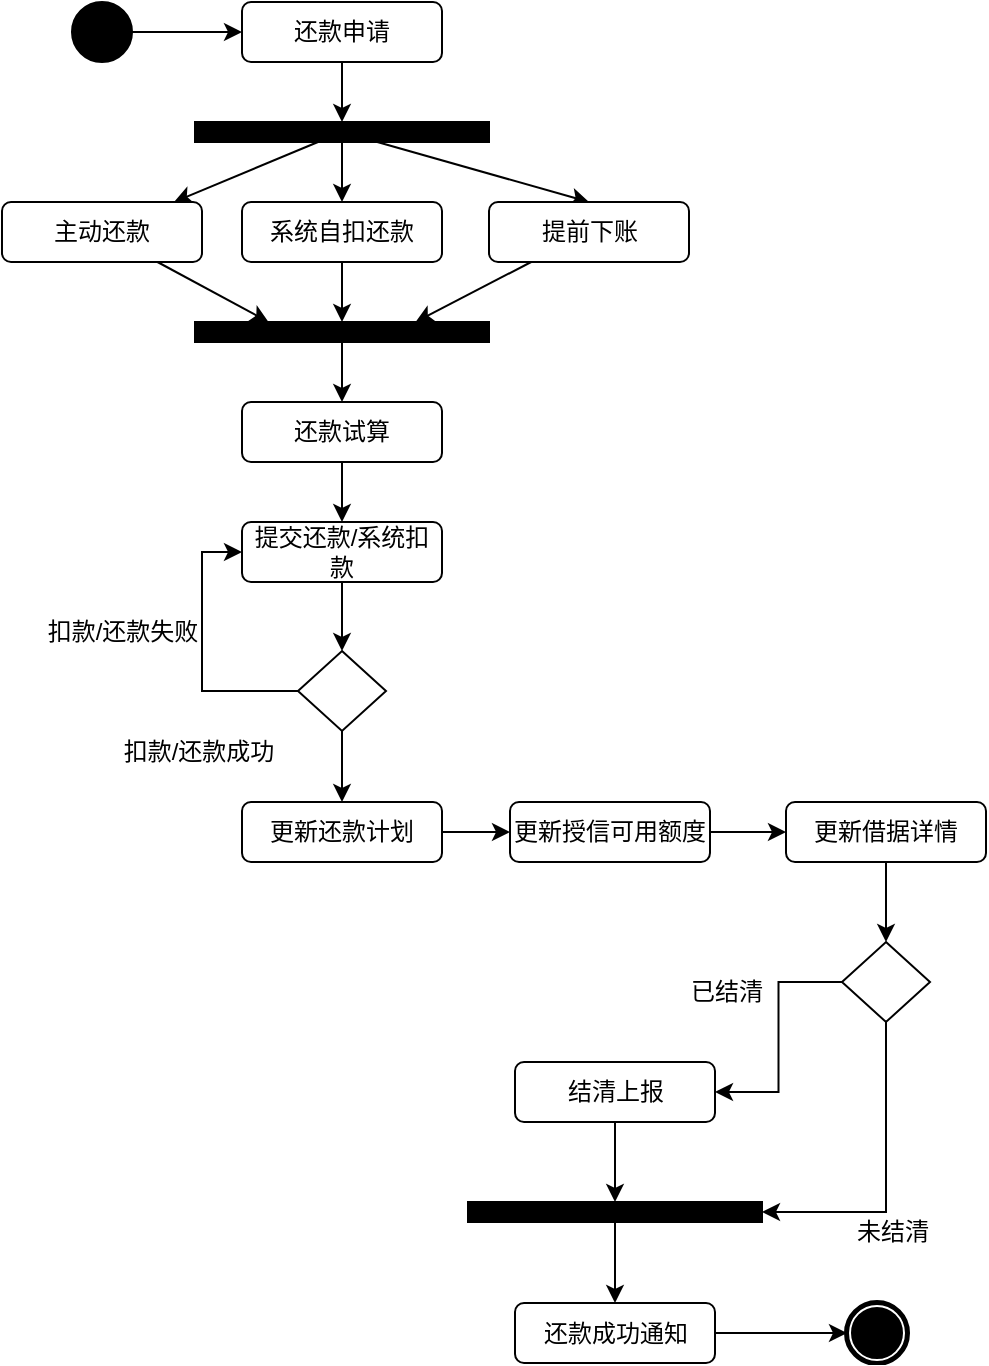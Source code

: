 <mxfile version="21.6.8" type="github">
  <diagram name="第 1 页" id="TjHyPGN3CzpbcQc78Ti-">
    <mxGraphModel dx="1166" dy="775" grid="1" gridSize="10" guides="1" tooltips="1" connect="1" arrows="1" fold="1" page="1" pageScale="1" pageWidth="827" pageHeight="1169" math="0" shadow="0">
      <root>
        <mxCell id="0" />
        <mxCell id="1" parent="0" />
        <mxCell id="1c2kbWQBWxUN6-63R94X-3" value="" style="edgeStyle=orthogonalEdgeStyle;rounded=0;orthogonalLoop=1;jettySize=auto;html=1;" parent="1" source="1c2kbWQBWxUN6-63R94X-1" target="1c2kbWQBWxUN6-63R94X-2" edge="1">
          <mxGeometry relative="1" as="geometry" />
        </mxCell>
        <mxCell id="1c2kbWQBWxUN6-63R94X-1" value="" style="ellipse;whiteSpace=wrap;html=1;rounded=0;shadow=0;comic=0;labelBackgroundColor=none;strokeWidth=1;fillColor=#000000;fontFamily=Verdana;fontSize=12;align=center;" parent="1" vertex="1">
          <mxGeometry x="203" y="270" width="30" height="30" as="geometry" />
        </mxCell>
        <mxCell id="1c2kbWQBWxUN6-63R94X-5" style="edgeStyle=orthogonalEdgeStyle;rounded=0;orthogonalLoop=1;jettySize=auto;html=1;entryX=0.5;entryY=0;entryDx=0;entryDy=0;" parent="1" source="1c2kbWQBWxUN6-63R94X-2" target="1c2kbWQBWxUN6-63R94X-4" edge="1">
          <mxGeometry relative="1" as="geometry" />
        </mxCell>
        <mxCell id="1c2kbWQBWxUN6-63R94X-2" value="还款申请" style="rounded=1;whiteSpace=wrap;html=1;" parent="1" vertex="1">
          <mxGeometry x="288" y="270" width="100" height="30" as="geometry" />
        </mxCell>
        <mxCell id="1c2kbWQBWxUN6-63R94X-10" style="rounded=0;orthogonalLoop=1;jettySize=auto;html=1;" parent="1" source="1c2kbWQBWxUN6-63R94X-4" target="1c2kbWQBWxUN6-63R94X-6" edge="1">
          <mxGeometry relative="1" as="geometry" />
        </mxCell>
        <mxCell id="1c2kbWQBWxUN6-63R94X-11" value="" style="edgeStyle=orthogonalEdgeStyle;rounded=0;orthogonalLoop=1;jettySize=auto;html=1;" parent="1" source="1c2kbWQBWxUN6-63R94X-4" target="1c2kbWQBWxUN6-63R94X-8" edge="1">
          <mxGeometry relative="1" as="geometry" />
        </mxCell>
        <mxCell id="1c2kbWQBWxUN6-63R94X-12" style="rounded=0;orthogonalLoop=1;jettySize=auto;html=1;entryX=0.5;entryY=0;entryDx=0;entryDy=0;" parent="1" source="1c2kbWQBWxUN6-63R94X-4" target="1c2kbWQBWxUN6-63R94X-9" edge="1">
          <mxGeometry relative="1" as="geometry" />
        </mxCell>
        <mxCell id="1c2kbWQBWxUN6-63R94X-4" value="" style="whiteSpace=wrap;html=1;rounded=0;shadow=0;comic=0;labelBackgroundColor=none;strokeWidth=1;fillColor=#000000;fontFamily=Verdana;fontSize=12;align=center;rotation=0;" parent="1" vertex="1">
          <mxGeometry x="264.5" y="330" width="147" height="10" as="geometry" />
        </mxCell>
        <mxCell id="1c2kbWQBWxUN6-63R94X-14" style="rounded=0;orthogonalLoop=1;jettySize=auto;html=1;entryX=0.25;entryY=0;entryDx=0;entryDy=0;" parent="1" source="1c2kbWQBWxUN6-63R94X-6" target="1c2kbWQBWxUN6-63R94X-13" edge="1">
          <mxGeometry relative="1" as="geometry" />
        </mxCell>
        <mxCell id="1c2kbWQBWxUN6-63R94X-6" value="主动还款" style="rounded=1;whiteSpace=wrap;html=1;" parent="1" vertex="1">
          <mxGeometry x="168" y="370" width="100" height="30" as="geometry" />
        </mxCell>
        <mxCell id="1c2kbWQBWxUN6-63R94X-17" style="edgeStyle=orthogonalEdgeStyle;rounded=0;orthogonalLoop=1;jettySize=auto;html=1;entryX=0.5;entryY=0;entryDx=0;entryDy=0;" parent="1" source="1c2kbWQBWxUN6-63R94X-8" target="1c2kbWQBWxUN6-63R94X-13" edge="1">
          <mxGeometry relative="1" as="geometry" />
        </mxCell>
        <mxCell id="1c2kbWQBWxUN6-63R94X-8" value="系统自扣还款" style="rounded=1;whiteSpace=wrap;html=1;" parent="1" vertex="1">
          <mxGeometry x="288" y="370" width="100" height="30" as="geometry" />
        </mxCell>
        <mxCell id="1c2kbWQBWxUN6-63R94X-19" style="rounded=0;orthogonalLoop=1;jettySize=auto;html=1;entryX=0.75;entryY=0;entryDx=0;entryDy=0;" parent="1" source="1c2kbWQBWxUN6-63R94X-9" target="1c2kbWQBWxUN6-63R94X-13" edge="1">
          <mxGeometry relative="1" as="geometry" />
        </mxCell>
        <mxCell id="1c2kbWQBWxUN6-63R94X-9" value="提前下账" style="rounded=1;whiteSpace=wrap;html=1;" parent="1" vertex="1">
          <mxGeometry x="411.5" y="370" width="100" height="30" as="geometry" />
        </mxCell>
        <mxCell id="1c2kbWQBWxUN6-63R94X-21" value="" style="edgeStyle=orthogonalEdgeStyle;rounded=0;orthogonalLoop=1;jettySize=auto;html=1;" parent="1" source="1c2kbWQBWxUN6-63R94X-13" target="1c2kbWQBWxUN6-63R94X-20" edge="1">
          <mxGeometry relative="1" as="geometry" />
        </mxCell>
        <mxCell id="1c2kbWQBWxUN6-63R94X-13" value="" style="whiteSpace=wrap;html=1;rounded=0;shadow=0;comic=0;labelBackgroundColor=none;strokeWidth=1;fillColor=#000000;fontFamily=Verdana;fontSize=12;align=center;rotation=0;" parent="1" vertex="1">
          <mxGeometry x="264.5" y="430" width="147" height="10" as="geometry" />
        </mxCell>
        <mxCell id="1c2kbWQBWxUN6-63R94X-23" value="" style="edgeStyle=orthogonalEdgeStyle;rounded=0;orthogonalLoop=1;jettySize=auto;html=1;" parent="1" source="1c2kbWQBWxUN6-63R94X-20" target="1c2kbWQBWxUN6-63R94X-22" edge="1">
          <mxGeometry relative="1" as="geometry" />
        </mxCell>
        <mxCell id="1c2kbWQBWxUN6-63R94X-20" value="还款试算" style="rounded=1;whiteSpace=wrap;html=1;" parent="1" vertex="1">
          <mxGeometry x="288" y="470" width="100" height="30" as="geometry" />
        </mxCell>
        <mxCell id="1c2kbWQBWxUN6-63R94X-25" value="" style="edgeStyle=orthogonalEdgeStyle;rounded=0;orthogonalLoop=1;jettySize=auto;html=1;" parent="1" source="1c2kbWQBWxUN6-63R94X-22" target="1c2kbWQBWxUN6-63R94X-24" edge="1">
          <mxGeometry relative="1" as="geometry" />
        </mxCell>
        <mxCell id="1c2kbWQBWxUN6-63R94X-22" value="提交还款/系统扣款" style="rounded=1;whiteSpace=wrap;html=1;" parent="1" vertex="1">
          <mxGeometry x="288" y="530" width="100" height="30" as="geometry" />
        </mxCell>
        <mxCell id="1c2kbWQBWxUN6-63R94X-26" style="edgeStyle=orthogonalEdgeStyle;rounded=0;orthogonalLoop=1;jettySize=auto;html=1;entryX=0;entryY=0.5;entryDx=0;entryDy=0;exitX=0;exitY=0.5;exitDx=0;exitDy=0;" parent="1" source="1c2kbWQBWxUN6-63R94X-24" target="1c2kbWQBWxUN6-63R94X-22" edge="1">
          <mxGeometry relative="1" as="geometry" />
        </mxCell>
        <mxCell id="G_nQSdE1PUKBhwWcNxeN-1" value="" style="edgeStyle=orthogonalEdgeStyle;rounded=0;orthogonalLoop=1;jettySize=auto;html=1;" parent="1" source="1c2kbWQBWxUN6-63R94X-24" target="1c2kbWQBWxUN6-63R94X-28" edge="1">
          <mxGeometry relative="1" as="geometry" />
        </mxCell>
        <mxCell id="1c2kbWQBWxUN6-63R94X-24" value="" style="rhombus;whiteSpace=wrap;html=1;" parent="1" vertex="1">
          <mxGeometry x="316" y="594.5" width="44" height="40" as="geometry" />
        </mxCell>
        <mxCell id="1c2kbWQBWxUN6-63R94X-27" value="扣款/还款失败" style="text;html=1;align=center;verticalAlign=middle;resizable=0;points=[];autosize=1;strokeColor=none;fillColor=none;" parent="1" vertex="1">
          <mxGeometry x="178" y="570" width="100" height="30" as="geometry" />
        </mxCell>
        <mxCell id="1c2kbWQBWxUN6-63R94X-31" value="" style="edgeStyle=orthogonalEdgeStyle;rounded=0;orthogonalLoop=1;jettySize=auto;html=1;" parent="1" source="1c2kbWQBWxUN6-63R94X-28" target="1c2kbWQBWxUN6-63R94X-30" edge="1">
          <mxGeometry relative="1" as="geometry" />
        </mxCell>
        <mxCell id="1c2kbWQBWxUN6-63R94X-28" value="更新还款计划" style="rounded=1;whiteSpace=wrap;html=1;" parent="1" vertex="1">
          <mxGeometry x="288" y="670" width="100" height="30" as="geometry" />
        </mxCell>
        <mxCell id="1c2kbWQBWxUN6-63R94X-33" value="" style="edgeStyle=orthogonalEdgeStyle;rounded=0;orthogonalLoop=1;jettySize=auto;html=1;entryX=0;entryY=0.5;entryDx=0;entryDy=0;" parent="1" source="1c2kbWQBWxUN6-63R94X-30" target="1c2kbWQBWxUN6-63R94X-34" edge="1">
          <mxGeometry relative="1" as="geometry">
            <mxPoint x="528" y="755" as="targetPoint" />
          </mxGeometry>
        </mxCell>
        <mxCell id="1c2kbWQBWxUN6-63R94X-30" value="更新授信可用额度" style="rounded=1;whiteSpace=wrap;html=1;" parent="1" vertex="1">
          <mxGeometry x="422" y="670" width="100" height="30" as="geometry" />
        </mxCell>
        <mxCell id="1c2kbWQBWxUN6-63R94X-37" value="" style="edgeStyle=orthogonalEdgeStyle;rounded=0;orthogonalLoop=1;jettySize=auto;html=1;" parent="1" source="1c2kbWQBWxUN6-63R94X-34" target="1c2kbWQBWxUN6-63R94X-36" edge="1">
          <mxGeometry relative="1" as="geometry" />
        </mxCell>
        <mxCell id="1c2kbWQBWxUN6-63R94X-34" value="更新借据详情" style="rounded=1;whiteSpace=wrap;html=1;" parent="1" vertex="1">
          <mxGeometry x="560" y="670" width="100" height="30" as="geometry" />
        </mxCell>
        <mxCell id="1c2kbWQBWxUN6-63R94X-35" value="扣款/还款成功" style="text;html=1;align=center;verticalAlign=middle;resizable=0;points=[];autosize=1;strokeColor=none;fillColor=none;" parent="1" vertex="1">
          <mxGeometry x="216" y="629.5" width="100" height="30" as="geometry" />
        </mxCell>
        <mxCell id="1c2kbWQBWxUN6-63R94X-44" style="edgeStyle=orthogonalEdgeStyle;rounded=0;orthogonalLoop=1;jettySize=auto;html=1;entryX=1;entryY=0.5;entryDx=0;entryDy=0;exitX=0.5;exitY=1;exitDx=0;exitDy=0;" parent="1" source="1c2kbWQBWxUN6-63R94X-36" target="1c2kbWQBWxUN6-63R94X-41" edge="1">
          <mxGeometry relative="1" as="geometry" />
        </mxCell>
        <mxCell id="iV6gNMqrqN0TmRIZMDI6-1" style="edgeStyle=orthogonalEdgeStyle;rounded=0;orthogonalLoop=1;jettySize=auto;html=1;entryX=1;entryY=0.5;entryDx=0;entryDy=0;" edge="1" parent="1" source="1c2kbWQBWxUN6-63R94X-36" target="1c2kbWQBWxUN6-63R94X-38">
          <mxGeometry relative="1" as="geometry" />
        </mxCell>
        <mxCell id="1c2kbWQBWxUN6-63R94X-36" value="" style="rhombus;whiteSpace=wrap;html=1;" parent="1" vertex="1">
          <mxGeometry x="588" y="740" width="44" height="40" as="geometry" />
        </mxCell>
        <mxCell id="1c2kbWQBWxUN6-63R94X-43" value="" style="edgeStyle=orthogonalEdgeStyle;rounded=0;orthogonalLoop=1;jettySize=auto;html=1;" parent="1" source="1c2kbWQBWxUN6-63R94X-38" target="1c2kbWQBWxUN6-63R94X-41" edge="1">
          <mxGeometry relative="1" as="geometry" />
        </mxCell>
        <mxCell id="1c2kbWQBWxUN6-63R94X-38" value="结清上报" style="rounded=1;whiteSpace=wrap;html=1;" parent="1" vertex="1">
          <mxGeometry x="424.5" y="800" width="100" height="30" as="geometry" />
        </mxCell>
        <mxCell id="1c2kbWQBWxUN6-63R94X-40" value="已结清" style="text;html=1;align=center;verticalAlign=middle;resizable=0;points=[];autosize=1;strokeColor=none;fillColor=none;" parent="1" vertex="1">
          <mxGeometry x="500" y="750" width="60" height="30" as="geometry" />
        </mxCell>
        <mxCell id="1c2kbWQBWxUN6-63R94X-47" value="" style="edgeStyle=orthogonalEdgeStyle;rounded=0;orthogonalLoop=1;jettySize=auto;html=1;" parent="1" source="1c2kbWQBWxUN6-63R94X-41" target="1c2kbWQBWxUN6-63R94X-46" edge="1">
          <mxGeometry relative="1" as="geometry" />
        </mxCell>
        <mxCell id="1c2kbWQBWxUN6-63R94X-41" value="" style="whiteSpace=wrap;html=1;rounded=0;shadow=0;comic=0;labelBackgroundColor=none;strokeWidth=1;fillColor=#000000;fontFamily=Verdana;fontSize=12;align=center;rotation=0;" parent="1" vertex="1">
          <mxGeometry x="401" y="870" width="147" height="10" as="geometry" />
        </mxCell>
        <mxCell id="1c2kbWQBWxUN6-63R94X-45" value="未结清" style="text;html=1;align=center;verticalAlign=middle;resizable=0;points=[];autosize=1;strokeColor=none;fillColor=none;" parent="1" vertex="1">
          <mxGeometry x="582.5" y="870" width="60" height="30" as="geometry" />
        </mxCell>
        <mxCell id="1c2kbWQBWxUN6-63R94X-49" value="" style="edgeStyle=orthogonalEdgeStyle;rounded=0;orthogonalLoop=1;jettySize=auto;html=1;" parent="1" source="1c2kbWQBWxUN6-63R94X-46" target="1c2kbWQBWxUN6-63R94X-48" edge="1">
          <mxGeometry relative="1" as="geometry" />
        </mxCell>
        <mxCell id="1c2kbWQBWxUN6-63R94X-46" value="还款成功通知" style="rounded=1;whiteSpace=wrap;html=1;" parent="1" vertex="1">
          <mxGeometry x="424.5" y="920.5" width="100" height="30" as="geometry" />
        </mxCell>
        <mxCell id="1c2kbWQBWxUN6-63R94X-48" value="" style="shape=mxgraph.bpmn.shape;html=1;verticalLabelPosition=bottom;labelBackgroundColor=#ffffff;verticalAlign=top;perimeter=ellipsePerimeter;outline=end;symbol=terminate;rounded=0;shadow=0;comic=0;strokeWidth=1;fontFamily=Verdana;fontSize=12;align=center;" parent="1" vertex="1">
          <mxGeometry x="590.5" y="920.5" width="30" height="30" as="geometry" />
        </mxCell>
      </root>
    </mxGraphModel>
  </diagram>
</mxfile>
